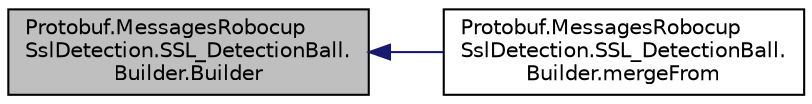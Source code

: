 digraph "Protobuf.MessagesRobocupSslDetection.SSL_DetectionBall.Builder.Builder"
{
 // INTERACTIVE_SVG=YES
  edge [fontname="Helvetica",fontsize="10",labelfontname="Helvetica",labelfontsize="10"];
  node [fontname="Helvetica",fontsize="10",shape=record];
  rankdir="LR";
  Node1 [label="Protobuf.MessagesRobocup\lSslDetection.SSL_DetectionBall.\lBuilder.Builder",height=0.2,width=0.4,color="black", fillcolor="grey75", style="filled", fontcolor="black"];
  Node1 -> Node2 [dir="back",color="midnightblue",fontsize="10",style="solid",fontname="Helvetica"];
  Node2 [label="Protobuf.MessagesRobocup\lSslDetection.SSL_DetectionBall.\lBuilder.mergeFrom",height=0.2,width=0.4,color="black", fillcolor="white", style="filled",URL="$d4/d55/class_protobuf_1_1_messages_robocup_ssl_detection_1_1_s_s_l___detection_ball_1_1_builder.html#a52b859b88ce0d21082df0254a64d15e8"];
}
